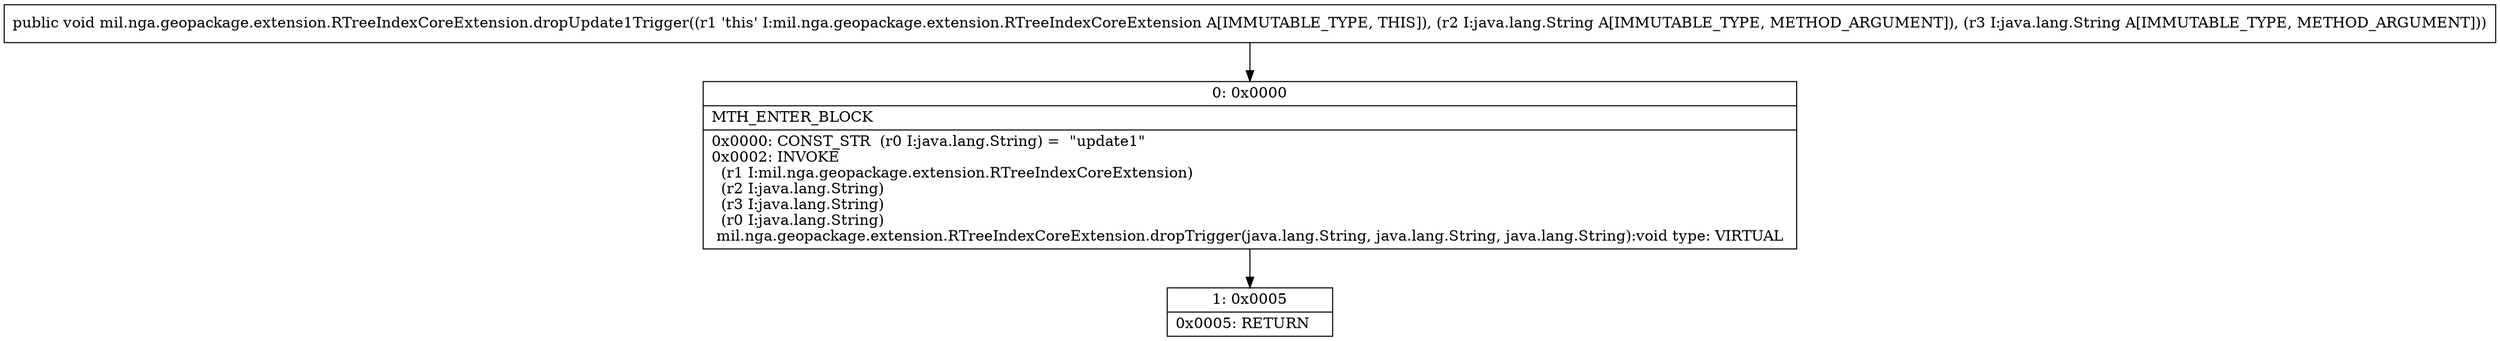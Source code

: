 digraph "CFG formil.nga.geopackage.extension.RTreeIndexCoreExtension.dropUpdate1Trigger(Ljava\/lang\/String;Ljava\/lang\/String;)V" {
Node_0 [shape=record,label="{0\:\ 0x0000|MTH_ENTER_BLOCK\l|0x0000: CONST_STR  (r0 I:java.lang.String) =  \"update1\" \l0x0002: INVOKE  \l  (r1 I:mil.nga.geopackage.extension.RTreeIndexCoreExtension)\l  (r2 I:java.lang.String)\l  (r3 I:java.lang.String)\l  (r0 I:java.lang.String)\l mil.nga.geopackage.extension.RTreeIndexCoreExtension.dropTrigger(java.lang.String, java.lang.String, java.lang.String):void type: VIRTUAL \l}"];
Node_1 [shape=record,label="{1\:\ 0x0005|0x0005: RETURN   \l}"];
MethodNode[shape=record,label="{public void mil.nga.geopackage.extension.RTreeIndexCoreExtension.dropUpdate1Trigger((r1 'this' I:mil.nga.geopackage.extension.RTreeIndexCoreExtension A[IMMUTABLE_TYPE, THIS]), (r2 I:java.lang.String A[IMMUTABLE_TYPE, METHOD_ARGUMENT]), (r3 I:java.lang.String A[IMMUTABLE_TYPE, METHOD_ARGUMENT])) }"];
MethodNode -> Node_0;
Node_0 -> Node_1;
}

